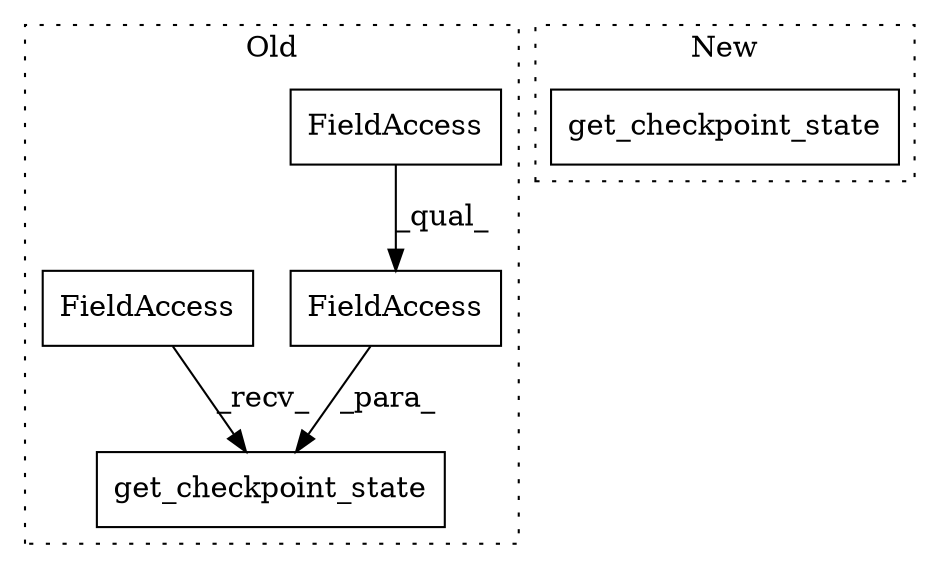 digraph G {
subgraph cluster0 {
1 [label="get_checkpoint_state" a="32" s="1255,1299" l="21,1" shape="box"];
3 [label="FieldAccess" a="22" s="1276" l="23" shape="box"];
4 [label="FieldAccess" a="22" s="1276" l="16" shape="box"];
5 [label="FieldAccess" a="22" s="1238" l="16" shape="box"];
label = "Old";
style="dotted";
}
subgraph cluster1 {
2 [label="get_checkpoint_state" a="32" s="1457" l="22" shape="box"];
label = "New";
style="dotted";
}
3 -> 1 [label="_para_"];
4 -> 3 [label="_qual_"];
5 -> 1 [label="_recv_"];
}